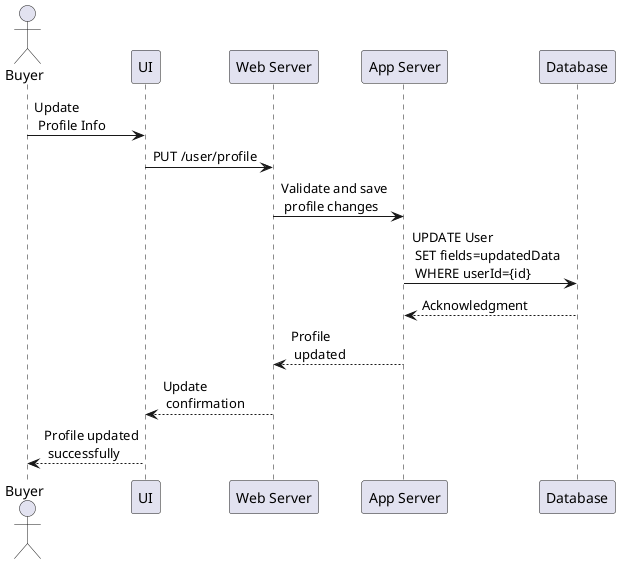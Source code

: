 @startuml
actor Buyer
participant "UI" as UI
participant "Web Server" as Web
participant "App Server" as App
participant "Database" as DB

Buyer -> UI: Update\n Profile Info
UI -> Web: PUT /user/profile
Web -> App: Validate and save\n profile changes
App -> DB: UPDATE User\n SET fields=updatedData\n WHERE userId={id}
DB --> App: Acknowledgment
App --> Web: Profile\n updated
Web --> UI: Update\n confirmation
UI --> Buyer: Profile updated\n successfully
@enduml
